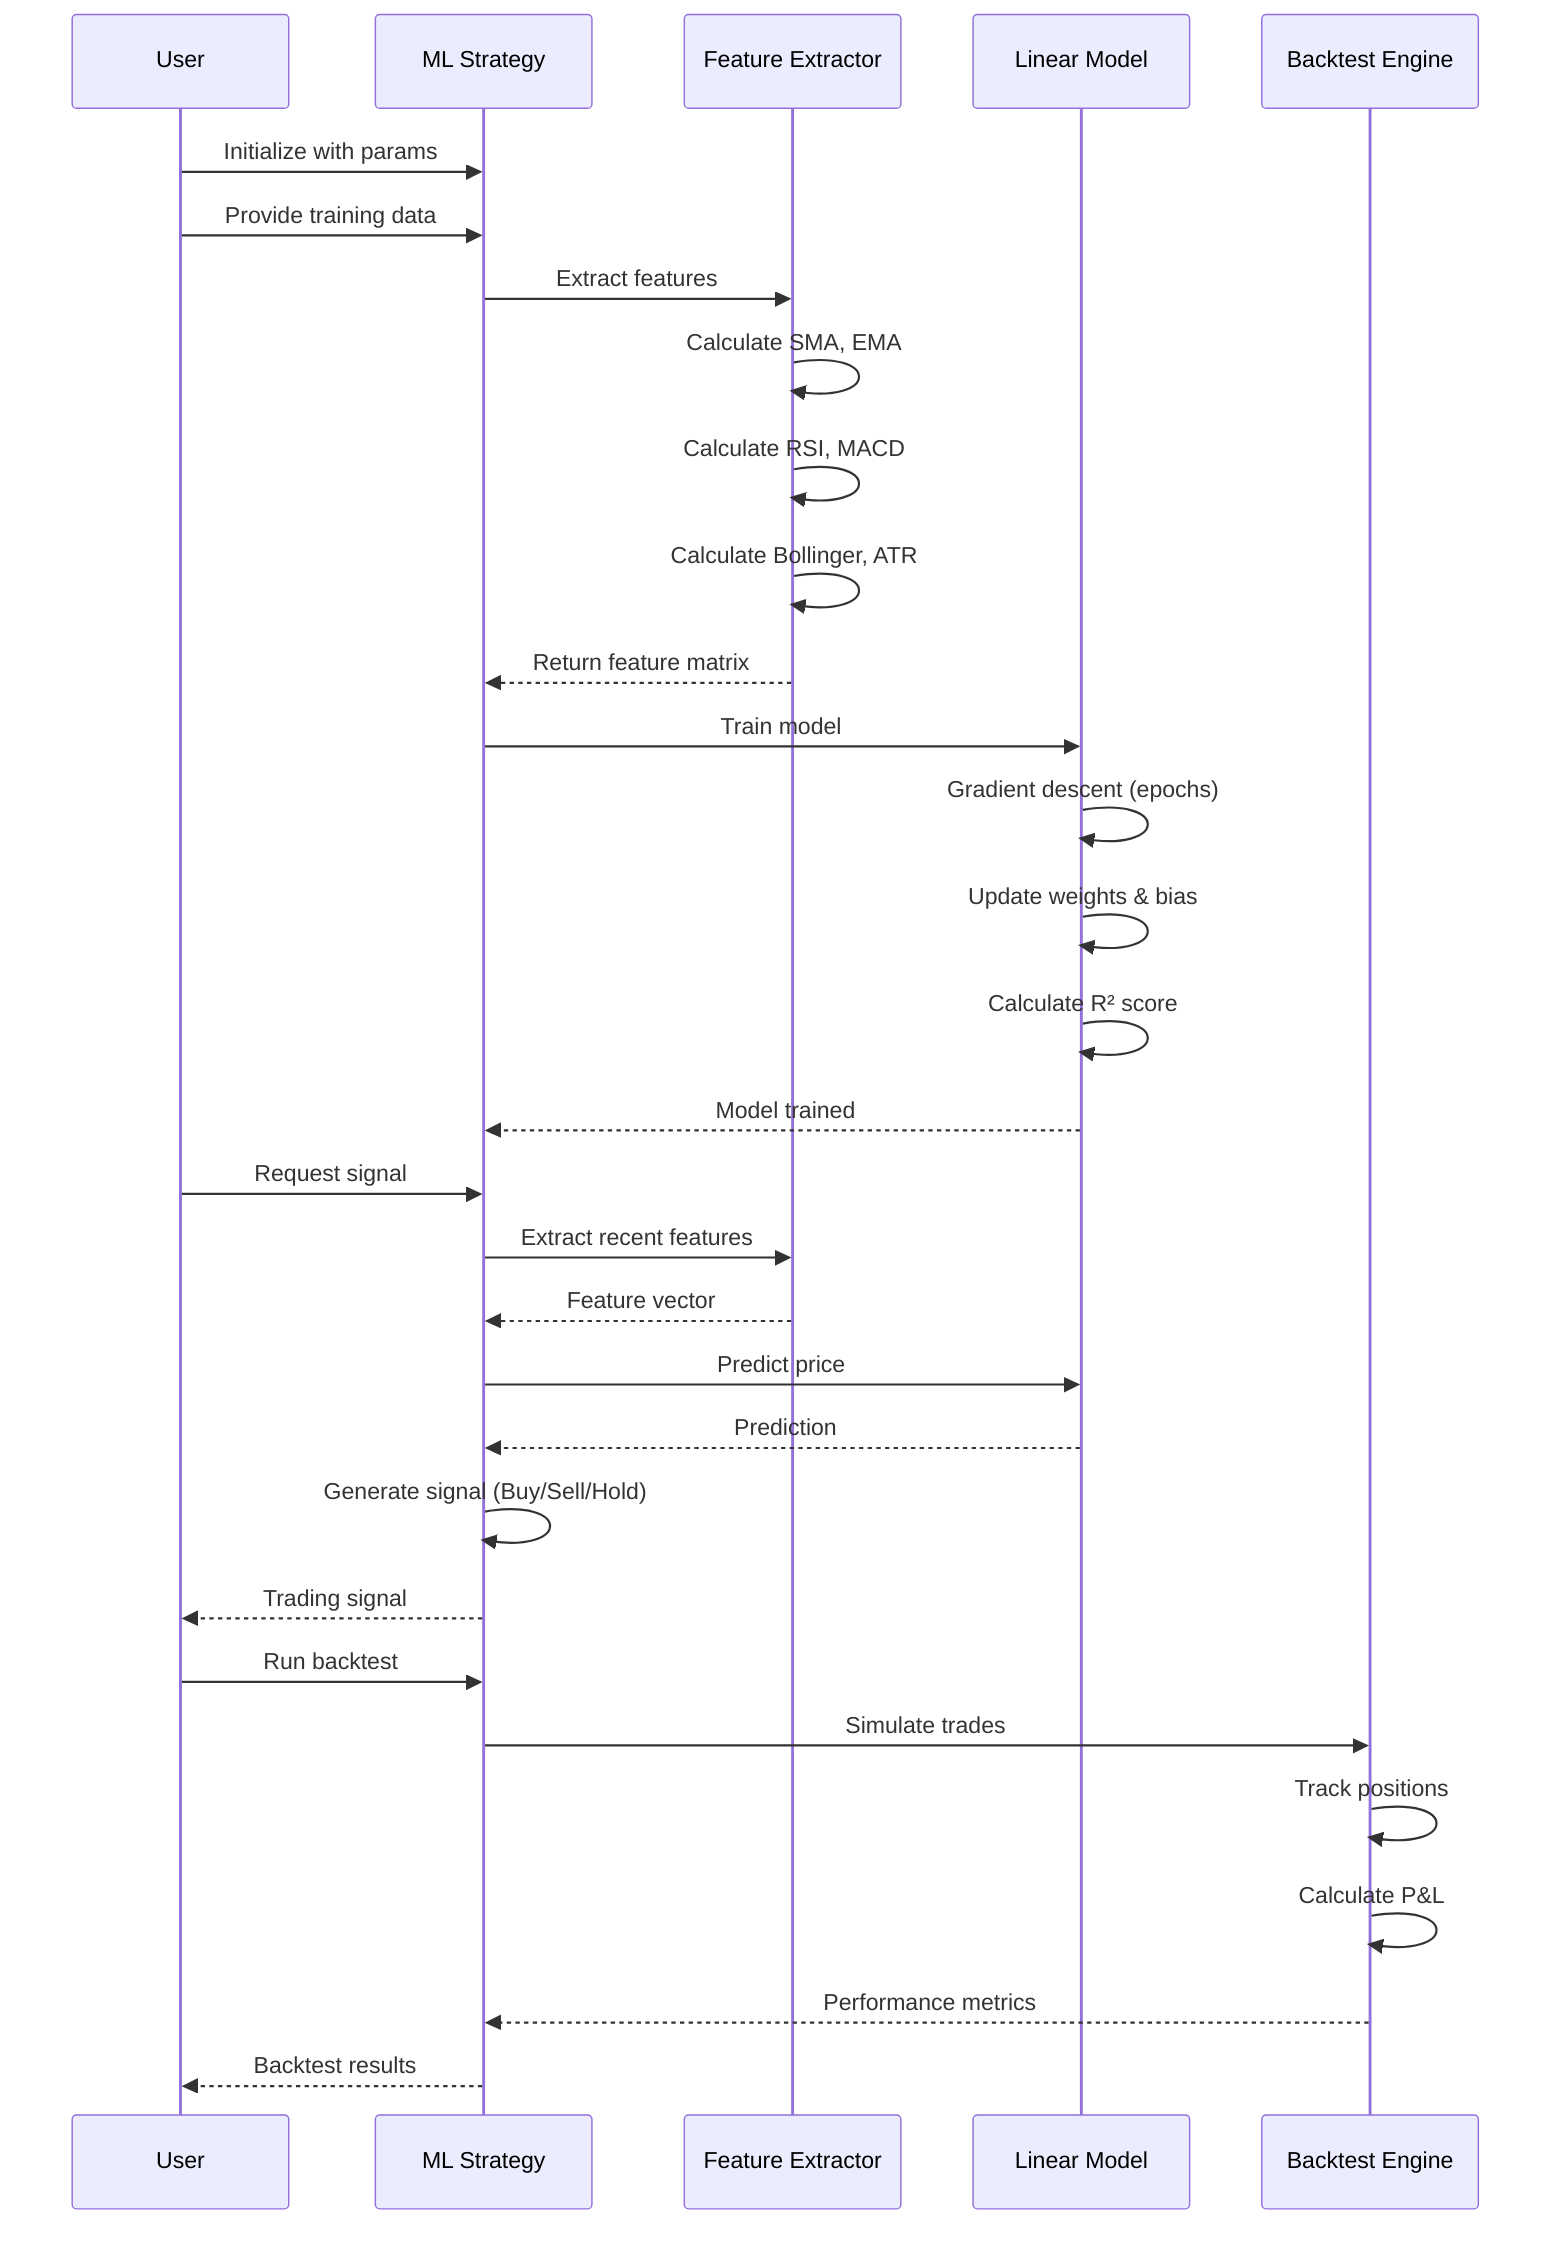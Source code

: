 sequenceDiagram
    participant User
    participant Strategy as ML Strategy
    participant Features as Feature Extractor
    participant Model as Linear Model
    participant Backtest as Backtest Engine
    
    User->>Strategy: Initialize with params
    User->>Strategy: Provide training data
    
    Strategy->>Features: Extract features
    Features->>Features: Calculate SMA, EMA
    Features->>Features: Calculate RSI, MACD
    Features->>Features: Calculate Bollinger, ATR
    Features-->>Strategy: Return feature matrix
    
    Strategy->>Model: Train model
    Model->>Model: Gradient descent (epochs)
    Model->>Model: Update weights & bias
    Model->>Model: Calculate R² score
    Model-->>Strategy: Model trained
    
    User->>Strategy: Request signal
    Strategy->>Features: Extract recent features
    Features-->>Strategy: Feature vector
    Strategy->>Model: Predict price
    Model-->>Strategy: Prediction
    Strategy->>Strategy: Generate signal (Buy/Sell/Hold)
    Strategy-->>User: Trading signal
    
    User->>Strategy: Run backtest
    Strategy->>Backtest: Simulate trades
    Backtest->>Backtest: Track positions
    Backtest->>Backtest: Calculate P&L
    Backtest-->>Strategy: Performance metrics
    Strategy-->>User: Backtest results